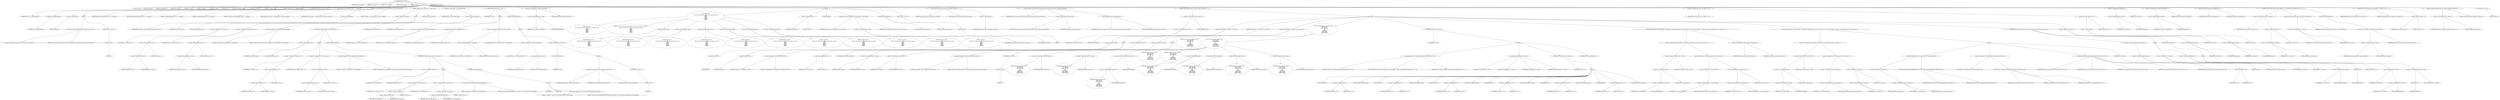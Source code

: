 digraph hostapd_notif_assoc {  
"1000112" [label = "(METHOD,hostapd_notif_assoc)" ]
"1000113" [label = "(PARAM,hostapd_data *hapd)" ]
"1000114" [label = "(PARAM,const u8 *addr)" ]
"1000115" [label = "(PARAM,const u8 *req_ies)" ]
"1000116" [label = "(PARAM,size_t req_ies_len)" ]
"1000117" [label = "(PARAM,int reassoc)" ]
"1000118" [label = "(BLOCK,,)" ]
"1000119" [label = "(LOCAL,v6: u32)" ]
"1000120" [label = "(LOCAL,reason: u16)" ]
"1000121" [label = "(LOCAL,res: unsigned int)" ]
"1000122" [label = "(LOCAL,new_assoc: int)" ]
"1000123" [label = "(LOCAL,sta: sta_info *)" ]
"1000124" [label = "(LOCAL,ie: const u8 *)" ]
"1000125" [label = "(LOCAL,ielen: size_t)" ]
"1000126" [label = "(LOCAL,p: u8 *)" ]
"1000127" [label = "(LOCAL,elems: ieee802_11_elems)" ]
"1000128" [label = "(LOCAL,buf: u8 [ 1064 ])" ]
"1000129" [label = "(LOCAL,v19: unsigned __int64)" ]
"1000130" [label = "(<operator>.assignment,v19 = __readfsqword(0x28u))" ]
"1000131" [label = "(IDENTIFIER,v19,v19 = __readfsqword(0x28u))" ]
"1000132" [label = "(__readfsqword,__readfsqword(0x28u))" ]
"1000133" [label = "(LITERAL,0x28u,__readfsqword(0x28u))" ]
"1000134" [label = "(CONTROL_STRUCTURE,if ( !addr ),if ( !addr ))" ]
"1000135" [label = "(<operator>.logicalNot,!addr)" ]
"1000136" [label = "(IDENTIFIER,addr,!addr)" ]
"1000137" [label = "(BLOCK,,)" ]
"1000138" [label = "(wpa_printf,wpa_printf(2, \"hostapd_notif_assoc: Skip event with no address\"))" ]
"1000139" [label = "(LITERAL,2,wpa_printf(2, \"hostapd_notif_assoc: Skip event with no address\"))" ]
"1000140" [label = "(LITERAL,\"hostapd_notif_assoc: Skip event with no address\",wpa_printf(2, \"hostapd_notif_assoc: Skip event with no address\"))" ]
"1000141" [label = "(RETURN,return -1;,return -1;)" ]
"1000142" [label = "(<operator>.minus,-1)" ]
"1000143" [label = "(LITERAL,1,-1)" ]
"1000144" [label = "(hostapd_logger,hostapd_logger(hapd, addr, 1u, 2, \"associated\"))" ]
"1000145" [label = "(IDENTIFIER,hapd,hostapd_logger(hapd, addr, 1u, 2, \"associated\"))" ]
"1000146" [label = "(IDENTIFIER,addr,hostapd_logger(hapd, addr, 1u, 2, \"associated\"))" ]
"1000147" [label = "(LITERAL,1u,hostapd_logger(hapd, addr, 1u, 2, \"associated\"))" ]
"1000148" [label = "(LITERAL,2,hostapd_logger(hapd, addr, 1u, 2, \"associated\"))" ]
"1000149" [label = "(LITERAL,\"associated\",hostapd_logger(hapd, addr, 1u, 2, \"associated\"))" ]
"1000150" [label = "(ieee802_11_parse_elems,ieee802_11_parse_elems(req_ies, req_ies_len, &elems, 0))" ]
"1000151" [label = "(IDENTIFIER,req_ies,ieee802_11_parse_elems(req_ies, req_ies_len, &elems, 0))" ]
"1000152" [label = "(IDENTIFIER,req_ies_len,ieee802_11_parse_elems(req_ies, req_ies_len, &elems, 0))" ]
"1000153" [label = "(<operator>.addressOf,&elems)" ]
"1000154" [label = "(IDENTIFIER,elems,ieee802_11_parse_elems(req_ies, req_ies_len, &elems, 0))" ]
"1000155" [label = "(LITERAL,0,ieee802_11_parse_elems(req_ies, req_ies_len, &elems, 0))" ]
"1000156" [label = "(CONTROL_STRUCTURE,if ( elems.wps_ie ),if ( elems.wps_ie ))" ]
"1000157" [label = "(<operator>.fieldAccess,elems.wps_ie)" ]
"1000158" [label = "(IDENTIFIER,elems,if ( elems.wps_ie ))" ]
"1000159" [label = "(FIELD_IDENTIFIER,wps_ie,wps_ie)" ]
"1000160" [label = "(BLOCK,,)" ]
"1000161" [label = "(<operator>.assignment,ie = elems.wps_ie - 2)" ]
"1000162" [label = "(IDENTIFIER,ie,ie = elems.wps_ie - 2)" ]
"1000163" [label = "(<operator>.subtraction,elems.wps_ie - 2)" ]
"1000164" [label = "(<operator>.fieldAccess,elems.wps_ie)" ]
"1000165" [label = "(IDENTIFIER,elems,elems.wps_ie - 2)" ]
"1000166" [label = "(FIELD_IDENTIFIER,wps_ie,wps_ie)" ]
"1000167" [label = "(LITERAL,2,elems.wps_ie - 2)" ]
"1000168" [label = "(<operator>.assignment,ielen = elems.wps_ie_len + 2)" ]
"1000169" [label = "(IDENTIFIER,ielen,ielen = elems.wps_ie_len + 2)" ]
"1000170" [label = "(<operator>.addition,elems.wps_ie_len + 2)" ]
"1000171" [label = "(<operator>.fieldAccess,elems.wps_ie_len)" ]
"1000172" [label = "(IDENTIFIER,elems,elems.wps_ie_len + 2)" ]
"1000173" [label = "(FIELD_IDENTIFIER,wps_ie_len,wps_ie_len)" ]
"1000174" [label = "(LITERAL,2,elems.wps_ie_len + 2)" ]
"1000175" [label = "(wpa_printf,wpa_printf(2, \"STA included WPS IE in (Re)AssocReq\"))" ]
"1000176" [label = "(LITERAL,2,wpa_printf(2, \"STA included WPS IE in (Re)AssocReq\"))" ]
"1000177" [label = "(LITERAL,\"STA included WPS IE in (Re)AssocReq\",wpa_printf(2, \"STA included WPS IE in (Re)AssocReq\"))" ]
"1000178" [label = "(CONTROL_STRUCTURE,else,else)" ]
"1000179" [label = "(CONTROL_STRUCTURE,if ( elems.rsn_ie ),if ( elems.rsn_ie ))" ]
"1000180" [label = "(<operator>.fieldAccess,elems.rsn_ie)" ]
"1000181" [label = "(IDENTIFIER,elems,if ( elems.rsn_ie ))" ]
"1000182" [label = "(FIELD_IDENTIFIER,rsn_ie,rsn_ie)" ]
"1000183" [label = "(BLOCK,,)" ]
"1000184" [label = "(<operator>.assignment,ie = elems.rsn_ie - 2)" ]
"1000185" [label = "(IDENTIFIER,ie,ie = elems.rsn_ie - 2)" ]
"1000186" [label = "(<operator>.subtraction,elems.rsn_ie - 2)" ]
"1000187" [label = "(<operator>.fieldAccess,elems.rsn_ie)" ]
"1000188" [label = "(IDENTIFIER,elems,elems.rsn_ie - 2)" ]
"1000189" [label = "(FIELD_IDENTIFIER,rsn_ie,rsn_ie)" ]
"1000190" [label = "(LITERAL,2,elems.rsn_ie - 2)" ]
"1000191" [label = "(<operator>.assignment,ielen = elems.rsn_ie_len + 2)" ]
"1000192" [label = "(IDENTIFIER,ielen,ielen = elems.rsn_ie_len + 2)" ]
"1000193" [label = "(<operator>.addition,elems.rsn_ie_len + 2)" ]
"1000194" [label = "(<operator>.fieldAccess,elems.rsn_ie_len)" ]
"1000195" [label = "(IDENTIFIER,elems,elems.rsn_ie_len + 2)" ]
"1000196" [label = "(FIELD_IDENTIFIER,rsn_ie_len,rsn_ie_len)" ]
"1000197" [label = "(LITERAL,2,elems.rsn_ie_len + 2)" ]
"1000198" [label = "(wpa_printf,wpa_printf(2, \"STA included RSN IE in (Re)AssocReq\"))" ]
"1000199" [label = "(LITERAL,2,wpa_printf(2, \"STA included RSN IE in (Re)AssocReq\"))" ]
"1000200" [label = "(LITERAL,\"STA included RSN IE in (Re)AssocReq\",wpa_printf(2, \"STA included RSN IE in (Re)AssocReq\"))" ]
"1000201" [label = "(CONTROL_STRUCTURE,else,else)" ]
"1000202" [label = "(CONTROL_STRUCTURE,if ( elems.wpa_ie ),if ( elems.wpa_ie ))" ]
"1000203" [label = "(<operator>.fieldAccess,elems.wpa_ie)" ]
"1000204" [label = "(IDENTIFIER,elems,if ( elems.wpa_ie ))" ]
"1000205" [label = "(FIELD_IDENTIFIER,wpa_ie,wpa_ie)" ]
"1000206" [label = "(BLOCK,,)" ]
"1000207" [label = "(<operator>.assignment,ie = elems.wpa_ie - 2)" ]
"1000208" [label = "(IDENTIFIER,ie,ie = elems.wpa_ie - 2)" ]
"1000209" [label = "(<operator>.subtraction,elems.wpa_ie - 2)" ]
"1000210" [label = "(<operator>.fieldAccess,elems.wpa_ie)" ]
"1000211" [label = "(IDENTIFIER,elems,elems.wpa_ie - 2)" ]
"1000212" [label = "(FIELD_IDENTIFIER,wpa_ie,wpa_ie)" ]
"1000213" [label = "(LITERAL,2,elems.wpa_ie - 2)" ]
"1000214" [label = "(<operator>.assignment,ielen = elems.wpa_ie_len + 2)" ]
"1000215" [label = "(IDENTIFIER,ielen,ielen = elems.wpa_ie_len + 2)" ]
"1000216" [label = "(<operator>.addition,elems.wpa_ie_len + 2)" ]
"1000217" [label = "(<operator>.fieldAccess,elems.wpa_ie_len)" ]
"1000218" [label = "(IDENTIFIER,elems,elems.wpa_ie_len + 2)" ]
"1000219" [label = "(FIELD_IDENTIFIER,wpa_ie_len,wpa_ie_len)" ]
"1000220" [label = "(LITERAL,2,elems.wpa_ie_len + 2)" ]
"1000221" [label = "(wpa_printf,wpa_printf(2, \"STA included WPA IE in (Re)AssocReq\"))" ]
"1000222" [label = "(LITERAL,2,wpa_printf(2, \"STA included WPA IE in (Re)AssocReq\"))" ]
"1000223" [label = "(LITERAL,\"STA included WPA IE in (Re)AssocReq\",wpa_printf(2, \"STA included WPA IE in (Re)AssocReq\"))" ]
"1000224" [label = "(CONTROL_STRUCTURE,else,else)" ]
"1000225" [label = "(BLOCK,,)" ]
"1000226" [label = "(IDENTIFIER,L,)" ]
"1000227" [label = "(IDENTIFIER,L,)" ]
"1000228" [label = "(wpa_printf,wpa_printf(2, \"STA did not include WPS/RSN/WPA IE in (Re)AssocReq\"))" ]
"1000229" [label = "(LITERAL,2,wpa_printf(2, \"STA did not include WPS/RSN/WPA IE in (Re)AssocReq\"))" ]
"1000230" [label = "(LITERAL,\"STA did not include WPS/RSN/WPA IE in (Re)AssocReq\",wpa_printf(2, \"STA did not include WPS/RSN/WPA IE in (Re)AssocReq\"))" ]
"1000231" [label = "(<operator>.assignment,sta = ap_get_sta(hapd, addr))" ]
"1000232" [label = "(IDENTIFIER,sta,sta = ap_get_sta(hapd, addr))" ]
"1000233" [label = "(ap_get_sta,ap_get_sta(hapd, addr))" ]
"1000234" [label = "(IDENTIFIER,hapd,ap_get_sta(hapd, addr))" ]
"1000235" [label = "(IDENTIFIER,addr,ap_get_sta(hapd, addr))" ]
"1000236" [label = "(CONTROL_STRUCTURE,if ( sta ),if ( sta ))" ]
"1000237" [label = "(IDENTIFIER,sta,if ( sta ))" ]
"1000238" [label = "(BLOCK,,)" ]
"1000239" [label = "(ap_sta_no_session_timeout,ap_sta_no_session_timeout(hapd, sta))" ]
"1000240" [label = "(IDENTIFIER,hapd,ap_sta_no_session_timeout(hapd, sta))" ]
"1000241" [label = "(IDENTIFIER,sta,ap_sta_no_session_timeout(hapd, sta))" ]
"1000242" [label = "(accounting_sta_stop,accounting_sta_stop(hapd, sta))" ]
"1000243" [label = "(IDENTIFIER,hapd,accounting_sta_stop(hapd, sta))" ]
"1000244" [label = "(IDENTIFIER,sta,accounting_sta_stop(hapd, sta))" ]
"1000245" [label = "(<operator>.assignment,sta->timeout_next = STA_NULLFUNC)" ]
"1000246" [label = "(<operator>.indirectFieldAccess,sta->timeout_next)" ]
"1000247" [label = "(IDENTIFIER,sta,sta->timeout_next = STA_NULLFUNC)" ]
"1000248" [label = "(FIELD_IDENTIFIER,timeout_next,timeout_next)" ]
"1000249" [label = "(IDENTIFIER,STA_NULLFUNC,sta->timeout_next = STA_NULLFUNC)" ]
"1000250" [label = "(CONTROL_STRUCTURE,else,else)" ]
"1000251" [label = "(BLOCK,,)" ]
"1000252" [label = "(<operator>.assignment,sta = ap_sta_add(hapd, addr))" ]
"1000253" [label = "(IDENTIFIER,sta,sta = ap_sta_add(hapd, addr))" ]
"1000254" [label = "(ap_sta_add,ap_sta_add(hapd, addr))" ]
"1000255" [label = "(IDENTIFIER,hapd,ap_sta_add(hapd, addr))" ]
"1000256" [label = "(IDENTIFIER,addr,ap_sta_add(hapd, addr))" ]
"1000257" [label = "(CONTROL_STRUCTURE,if ( !sta ),if ( !sta ))" ]
"1000258" [label = "(<operator>.logicalNot,!sta)" ]
"1000259" [label = "(IDENTIFIER,sta,!sta)" ]
"1000260" [label = "(BLOCK,,)" ]
"1000261" [label = "(hostapd_drv_sta_disassoc,hostapd_drv_sta_disassoc(hapd, addr, 5))" ]
"1000262" [label = "(IDENTIFIER,hapd,hostapd_drv_sta_disassoc(hapd, addr, 5))" ]
"1000263" [label = "(IDENTIFIER,addr,hostapd_drv_sta_disassoc(hapd, addr, 5))" ]
"1000264" [label = "(LITERAL,5,hostapd_drv_sta_disassoc(hapd, addr, 5))" ]
"1000265" [label = "(RETURN,return -1;,return -1;)" ]
"1000266" [label = "(<operator>.minus,-1)" ]
"1000267" [label = "(LITERAL,1,-1)" ]
"1000268" [label = "(<operators>.assignmentAnd,sta->flags &= 0xFFFECFFF)" ]
"1000269" [label = "(<operator>.indirectFieldAccess,sta->flags)" ]
"1000270" [label = "(IDENTIFIER,sta,sta->flags &= 0xFFFECFFF)" ]
"1000271" [label = "(FIELD_IDENTIFIER,flags,flags)" ]
"1000272" [label = "(LITERAL,0xFFFECFFF,sta->flags &= 0xFFFECFFF)" ]
"1000273" [label = "(BLOCK,,)" ]
"1000274" [label = "(wpa_printf,wpa_printf(\n      3,\n      \"STA %02x:%02x:%02x:%02x:%02x:%02x not allowed to connect\",\n      *addr,\n      addr[1],\n      addr[2],\n      addr[3],\n      addr[4],\n      addr[5]))" ]
"1000275" [label = "(LITERAL,3,wpa_printf(\n      3,\n      \"STA %02x:%02x:%02x:%02x:%02x:%02x not allowed to connect\",\n      *addr,\n      addr[1],\n      addr[2],\n      addr[3],\n      addr[4],\n      addr[5]))" ]
"1000276" [label = "(LITERAL,\"STA %02x:%02x:%02x:%02x:%02x:%02x not allowed to connect\",wpa_printf(\n      3,\n      \"STA %02x:%02x:%02x:%02x:%02x:%02x not allowed to connect\",\n      *addr,\n      addr[1],\n      addr[2],\n      addr[3],\n      addr[4],\n      addr[5]))" ]
"1000277" [label = "(<operator>.indirection,*addr)" ]
"1000278" [label = "(IDENTIFIER,addr,wpa_printf(\n      3,\n      \"STA %02x:%02x:%02x:%02x:%02x:%02x not allowed to connect\",\n      *addr,\n      addr[1],\n      addr[2],\n      addr[3],\n      addr[4],\n      addr[5]))" ]
"1000279" [label = "(<operator>.indirectIndexAccess,addr[1])" ]
"1000280" [label = "(IDENTIFIER,addr,wpa_printf(\n      3,\n      \"STA %02x:%02x:%02x:%02x:%02x:%02x not allowed to connect\",\n      *addr,\n      addr[1],\n      addr[2],\n      addr[3],\n      addr[4],\n      addr[5]))" ]
"1000281" [label = "(LITERAL,1,wpa_printf(\n      3,\n      \"STA %02x:%02x:%02x:%02x:%02x:%02x not allowed to connect\",\n      *addr,\n      addr[1],\n      addr[2],\n      addr[3],\n      addr[4],\n      addr[5]))" ]
"1000282" [label = "(<operator>.indirectIndexAccess,addr[2])" ]
"1000283" [label = "(IDENTIFIER,addr,wpa_printf(\n      3,\n      \"STA %02x:%02x:%02x:%02x:%02x:%02x not allowed to connect\",\n      *addr,\n      addr[1],\n      addr[2],\n      addr[3],\n      addr[4],\n      addr[5]))" ]
"1000284" [label = "(LITERAL,2,wpa_printf(\n      3,\n      \"STA %02x:%02x:%02x:%02x:%02x:%02x not allowed to connect\",\n      *addr,\n      addr[1],\n      addr[2],\n      addr[3],\n      addr[4],\n      addr[5]))" ]
"1000285" [label = "(<operator>.indirectIndexAccess,addr[3])" ]
"1000286" [label = "(IDENTIFIER,addr,wpa_printf(\n      3,\n      \"STA %02x:%02x:%02x:%02x:%02x:%02x not allowed to connect\",\n      *addr,\n      addr[1],\n      addr[2],\n      addr[3],\n      addr[4],\n      addr[5]))" ]
"1000287" [label = "(LITERAL,3,wpa_printf(\n      3,\n      \"STA %02x:%02x:%02x:%02x:%02x:%02x not allowed to connect\",\n      *addr,\n      addr[1],\n      addr[2],\n      addr[3],\n      addr[4],\n      addr[5]))" ]
"1000288" [label = "(<operator>.indirectIndexAccess,addr[4])" ]
"1000289" [label = "(IDENTIFIER,addr,wpa_printf(\n      3,\n      \"STA %02x:%02x:%02x:%02x:%02x:%02x not allowed to connect\",\n      *addr,\n      addr[1],\n      addr[2],\n      addr[3],\n      addr[4],\n      addr[5]))" ]
"1000290" [label = "(LITERAL,4,wpa_printf(\n      3,\n      \"STA %02x:%02x:%02x:%02x:%02x:%02x not allowed to connect\",\n      *addr,\n      addr[1],\n      addr[2],\n      addr[3],\n      addr[4],\n      addr[5]))" ]
"1000291" [label = "(<operator>.indirectIndexAccess,addr[5])" ]
"1000292" [label = "(IDENTIFIER,addr,wpa_printf(\n      3,\n      \"STA %02x:%02x:%02x:%02x:%02x:%02x not allowed to connect\",\n      *addr,\n      addr[1],\n      addr[2],\n      addr[3],\n      addr[4],\n      addr[5]))" ]
"1000293" [label = "(LITERAL,5,wpa_printf(\n      3,\n      \"STA %02x:%02x:%02x:%02x:%02x:%02x not allowed to connect\",\n      *addr,\n      addr[1],\n      addr[2],\n      addr[3],\n      addr[4],\n      addr[5]))" ]
"1000294" [label = "(<operator>.assignment,reason = 1)" ]
"1000295" [label = "(IDENTIFIER,reason,reason = 1)" ]
"1000296" [label = "(LITERAL,1,reason = 1)" ]
"1000297" [label = "(JUMP_TARGET,fail)" ]
"1000298" [label = "(hostapd_drv_sta_disassoc,hostapd_drv_sta_disassoc(hapd, sta->addr, reason))" ]
"1000299" [label = "(IDENTIFIER,hapd,hostapd_drv_sta_disassoc(hapd, sta->addr, reason))" ]
"1000300" [label = "(<operator>.indirectFieldAccess,sta->addr)" ]
"1000301" [label = "(IDENTIFIER,sta,hostapd_drv_sta_disassoc(hapd, sta->addr, reason))" ]
"1000302" [label = "(FIELD_IDENTIFIER,addr,addr)" ]
"1000303" [label = "(IDENTIFIER,reason,hostapd_drv_sta_disassoc(hapd, sta->addr, reason))" ]
"1000304" [label = "(ap_free_sta,ap_free_sta(hapd, sta))" ]
"1000305" [label = "(IDENTIFIER,hapd,ap_free_sta(hapd, sta))" ]
"1000306" [label = "(IDENTIFIER,sta,ap_free_sta(hapd, sta))" ]
"1000307" [label = "(RETURN,return -1;,return -1;)" ]
"1000308" [label = "(<operator>.minus,-1)" ]
"1000309" [label = "(LITERAL,1,-1)" ]
"1000310" [label = "(mbo_ap_check_sta_assoc,mbo_ap_check_sta_assoc(hapd, sta, &elems))" ]
"1000311" [label = "(IDENTIFIER,hapd,mbo_ap_check_sta_assoc(hapd, sta, &elems))" ]
"1000312" [label = "(IDENTIFIER,sta,mbo_ap_check_sta_assoc(hapd, sta, &elems))" ]
"1000313" [label = "(<operator>.addressOf,&elems)" ]
"1000314" [label = "(IDENTIFIER,elems,mbo_ap_check_sta_assoc(hapd, sta, &elems))" ]
"1000315" [label = "(ap_copy_sta_supp_op_classes,ap_copy_sta_supp_op_classes(sta, elems.supp_op_classes, elems.supp_op_classes_len))" ]
"1000316" [label = "(IDENTIFIER,sta,ap_copy_sta_supp_op_classes(sta, elems.supp_op_classes, elems.supp_op_classes_len))" ]
"1000317" [label = "(<operator>.fieldAccess,elems.supp_op_classes)" ]
"1000318" [label = "(IDENTIFIER,elems,ap_copy_sta_supp_op_classes(sta, elems.supp_op_classes, elems.supp_op_classes_len))" ]
"1000319" [label = "(FIELD_IDENTIFIER,supp_op_classes,supp_op_classes)" ]
"1000320" [label = "(<operator>.fieldAccess,elems.supp_op_classes_len)" ]
"1000321" [label = "(IDENTIFIER,elems,ap_copy_sta_supp_op_classes(sta, elems.supp_op_classes, elems.supp_op_classes_len))" ]
"1000322" [label = "(FIELD_IDENTIFIER,supp_op_classes_len,supp_op_classes_len)" ]
"1000323" [label = "(CONTROL_STRUCTURE,if ( hapd->conf->wpa ),if ( hapd->conf->wpa ))" ]
"1000324" [label = "(<operator>.indirectFieldAccess,hapd->conf->wpa)" ]
"1000325" [label = "(<operator>.indirectFieldAccess,hapd->conf)" ]
"1000326" [label = "(IDENTIFIER,hapd,if ( hapd->conf->wpa ))" ]
"1000327" [label = "(FIELD_IDENTIFIER,conf,conf)" ]
"1000328" [label = "(FIELD_IDENTIFIER,wpa,wpa)" ]
"1000329" [label = "(BLOCK,,)" ]
"1000330" [label = "(CONTROL_STRUCTURE,if ( !ie || !ielen ),if ( !ie || !ielen ))" ]
"1000331" [label = "(<operator>.logicalOr,!ie || !ielen)" ]
"1000332" [label = "(<operator>.logicalNot,!ie)" ]
"1000333" [label = "(IDENTIFIER,ie,!ie)" ]
"1000334" [label = "(<operator>.logicalNot,!ielen)" ]
"1000335" [label = "(IDENTIFIER,ielen,!ielen)" ]
"1000336" [label = "(BLOCK,,)" ]
"1000337" [label = "(wpa_printf,wpa_printf(2, \"No WPA/RSN IE from STA\"))" ]
"1000338" [label = "(LITERAL,2,wpa_printf(2, \"No WPA/RSN IE from STA\"))" ]
"1000339" [label = "(LITERAL,\"No WPA/RSN IE from STA\",wpa_printf(2, \"No WPA/RSN IE from STA\"))" ]
"1000340" [label = "(<operator>.assignment,reason = 13)" ]
"1000341" [label = "(IDENTIFIER,reason,reason = 13)" ]
"1000342" [label = "(LITERAL,13,reason = 13)" ]
"1000343" [label = "(CONTROL_STRUCTURE,goto fail;,goto fail;)" ]
"1000344" [label = "(CONTROL_STRUCTURE,if ( !sta->wpa_sm ),if ( !sta->wpa_sm ))" ]
"1000345" [label = "(<operator>.logicalNot,!sta->wpa_sm)" ]
"1000346" [label = "(<operator>.indirectFieldAccess,sta->wpa_sm)" ]
"1000347" [label = "(IDENTIFIER,sta,!sta->wpa_sm)" ]
"1000348" [label = "(FIELD_IDENTIFIER,wpa_sm,wpa_sm)" ]
"1000349" [label = "(CONTROL_STRUCTURE,if ( !sta->wpa_sm ),if ( !sta->wpa_sm ))" ]
"1000350" [label = "(<operator>.logicalNot,!sta->wpa_sm)" ]
"1000351" [label = "(<operator>.indirectFieldAccess,sta->wpa_sm)" ]
"1000352" [label = "(IDENTIFIER,sta,!sta->wpa_sm)" ]
"1000353" [label = "(FIELD_IDENTIFIER,wpa_sm,wpa_sm)" ]
"1000354" [label = "(BLOCK,,)" ]
"1000355" [label = "(wpa_printf,wpa_printf(5, \"Failed to initialize WPA state machine\"))" ]
"1000356" [label = "(LITERAL,5,wpa_printf(5, \"Failed to initialize WPA state machine\"))" ]
"1000357" [label = "(LITERAL,\"Failed to initialize WPA state machine\",wpa_printf(5, \"Failed to initialize WPA state machine\"))" ]
"1000358" [label = "(RETURN,return -1;,return -1;)" ]
"1000359" [label = "(<operator>.minus,-1)" ]
"1000360" [label = "(LITERAL,1,-1)" ]
"1000361" [label = "(<operator>.assignment,res = wpa_validate_wpa_ie(\n            hapd->wpa_auth,\n            sta->wpa_sm,\n            hapd->iface->freq,\n            ie,\n            ielen,\n            elems.mdie,\n            elems.mdie_len,\n            elems.owe_dh,\n            elems.owe_dh_len))" ]
"1000362" [label = "(IDENTIFIER,res,res = wpa_validate_wpa_ie(\n            hapd->wpa_auth,\n            sta->wpa_sm,\n            hapd->iface->freq,\n            ie,\n            ielen,\n            elems.mdie,\n            elems.mdie_len,\n            elems.owe_dh,\n            elems.owe_dh_len))" ]
"1000363" [label = "(wpa_validate_wpa_ie,wpa_validate_wpa_ie(\n            hapd->wpa_auth,\n            sta->wpa_sm,\n            hapd->iface->freq,\n            ie,\n            ielen,\n            elems.mdie,\n            elems.mdie_len,\n            elems.owe_dh,\n            elems.owe_dh_len))" ]
"1000364" [label = "(<operator>.indirectFieldAccess,hapd->wpa_auth)" ]
"1000365" [label = "(IDENTIFIER,hapd,wpa_validate_wpa_ie(\n            hapd->wpa_auth,\n            sta->wpa_sm,\n            hapd->iface->freq,\n            ie,\n            ielen,\n            elems.mdie,\n            elems.mdie_len,\n            elems.owe_dh,\n            elems.owe_dh_len))" ]
"1000366" [label = "(FIELD_IDENTIFIER,wpa_auth,wpa_auth)" ]
"1000367" [label = "(<operator>.indirectFieldAccess,sta->wpa_sm)" ]
"1000368" [label = "(IDENTIFIER,sta,wpa_validate_wpa_ie(\n            hapd->wpa_auth,\n            sta->wpa_sm,\n            hapd->iface->freq,\n            ie,\n            ielen,\n            elems.mdie,\n            elems.mdie_len,\n            elems.owe_dh,\n            elems.owe_dh_len))" ]
"1000369" [label = "(FIELD_IDENTIFIER,wpa_sm,wpa_sm)" ]
"1000370" [label = "(<operator>.indirectFieldAccess,hapd->iface->freq)" ]
"1000371" [label = "(<operator>.indirectFieldAccess,hapd->iface)" ]
"1000372" [label = "(IDENTIFIER,hapd,wpa_validate_wpa_ie(\n            hapd->wpa_auth,\n            sta->wpa_sm,\n            hapd->iface->freq,\n            ie,\n            ielen,\n            elems.mdie,\n            elems.mdie_len,\n            elems.owe_dh,\n            elems.owe_dh_len))" ]
"1000373" [label = "(FIELD_IDENTIFIER,iface,iface)" ]
"1000374" [label = "(FIELD_IDENTIFIER,freq,freq)" ]
"1000375" [label = "(IDENTIFIER,ie,wpa_validate_wpa_ie(\n            hapd->wpa_auth,\n            sta->wpa_sm,\n            hapd->iface->freq,\n            ie,\n            ielen,\n            elems.mdie,\n            elems.mdie_len,\n            elems.owe_dh,\n            elems.owe_dh_len))" ]
"1000376" [label = "(IDENTIFIER,ielen,wpa_validate_wpa_ie(\n            hapd->wpa_auth,\n            sta->wpa_sm,\n            hapd->iface->freq,\n            ie,\n            ielen,\n            elems.mdie,\n            elems.mdie_len,\n            elems.owe_dh,\n            elems.owe_dh_len))" ]
"1000377" [label = "(<operator>.fieldAccess,elems.mdie)" ]
"1000378" [label = "(IDENTIFIER,elems,wpa_validate_wpa_ie(\n            hapd->wpa_auth,\n            sta->wpa_sm,\n            hapd->iface->freq,\n            ie,\n            ielen,\n            elems.mdie,\n            elems.mdie_len,\n            elems.owe_dh,\n            elems.owe_dh_len))" ]
"1000379" [label = "(FIELD_IDENTIFIER,mdie,mdie)" ]
"1000380" [label = "(<operator>.fieldAccess,elems.mdie_len)" ]
"1000381" [label = "(IDENTIFIER,elems,wpa_validate_wpa_ie(\n            hapd->wpa_auth,\n            sta->wpa_sm,\n            hapd->iface->freq,\n            ie,\n            ielen,\n            elems.mdie,\n            elems.mdie_len,\n            elems.owe_dh,\n            elems.owe_dh_len))" ]
"1000382" [label = "(FIELD_IDENTIFIER,mdie_len,mdie_len)" ]
"1000383" [label = "(<operator>.fieldAccess,elems.owe_dh)" ]
"1000384" [label = "(IDENTIFIER,elems,wpa_validate_wpa_ie(\n            hapd->wpa_auth,\n            sta->wpa_sm,\n            hapd->iface->freq,\n            ie,\n            ielen,\n            elems.mdie,\n            elems.mdie_len,\n            elems.owe_dh,\n            elems.owe_dh_len))" ]
"1000385" [label = "(FIELD_IDENTIFIER,owe_dh,owe_dh)" ]
"1000386" [label = "(<operator>.fieldAccess,elems.owe_dh_len)" ]
"1000387" [label = "(IDENTIFIER,elems,wpa_validate_wpa_ie(\n            hapd->wpa_auth,\n            sta->wpa_sm,\n            hapd->iface->freq,\n            ie,\n            ielen,\n            elems.mdie,\n            elems.mdie_len,\n            elems.owe_dh,\n            elems.owe_dh_len))" ]
"1000388" [label = "(FIELD_IDENTIFIER,owe_dh_len,owe_dh_len)" ]
"1000389" [label = "(CONTROL_STRUCTURE,if ( res ),if ( res ))" ]
"1000390" [label = "(IDENTIFIER,res,if ( res ))" ]
"1000391" [label = "(BLOCK,,)" ]
"1000392" [label = "(wpa_printf,wpa_printf(2, \"WPA/RSN information element rejected? (res %u)\", res))" ]
"1000393" [label = "(LITERAL,2,wpa_printf(2, \"WPA/RSN information element rejected? (res %u)\", res))" ]
"1000394" [label = "(LITERAL,\"WPA/RSN information element rejected? (res %u)\",wpa_printf(2, \"WPA/RSN information element rejected? (res %u)\", res))" ]
"1000395" [label = "(IDENTIFIER,res,wpa_printf(2, \"WPA/RSN information element rejected? (res %u)\", res))" ]
"1000396" [label = "(wpa_hexdump,wpa_hexdump(2, \"IE\", ie, ielen))" ]
"1000397" [label = "(LITERAL,2,wpa_hexdump(2, \"IE\", ie, ielen))" ]
"1000398" [label = "(LITERAL,\"IE\",wpa_hexdump(2, \"IE\", ie, ielen))" ]
"1000399" [label = "(IDENTIFIER,ie,wpa_hexdump(2, \"IE\", ie, ielen))" ]
"1000400" [label = "(IDENTIFIER,ielen,wpa_hexdump(2, \"IE\", ie, ielen))" ]
"1000401" [label = "(CONTROL_STRUCTURE,switch ( res ),switch ( res ))" ]
"1000402" [label = "(IDENTIFIER,res,switch ( res ))" ]
"1000403" [label = "(BLOCK,,)" ]
"1000404" [label = "(JUMP_TARGET,case 2u)" ]
"1000405" [label = "(<operator>.assignment,reason = 18)" ]
"1000406" [label = "(IDENTIFIER,reason,reason = 18)" ]
"1000407" [label = "(LITERAL,18,reason = 18)" ]
"1000408" [label = "(CONTROL_STRUCTURE,break;,break;)" ]
"1000409" [label = "(JUMP_TARGET,case 3u)" ]
"1000410" [label = "(<operator>.assignment,reason = 19)" ]
"1000411" [label = "(IDENTIFIER,reason,reason = 19)" ]
"1000412" [label = "(LITERAL,19,reason = 19)" ]
"1000413" [label = "(CONTROL_STRUCTURE,break;,break;)" ]
"1000414" [label = "(JUMP_TARGET,case 4u)" ]
"1000415" [label = "(<operator>.assignment,reason = 20)" ]
"1000416" [label = "(IDENTIFIER,reason,reason = 20)" ]
"1000417" [label = "(LITERAL,20,reason = 20)" ]
"1000418" [label = "(CONTROL_STRUCTURE,break;,break;)" ]
"1000419" [label = "(JUMP_TARGET,case 7u)" ]
"1000420" [label = "(<operator>.assignment,reason = 13)" ]
"1000421" [label = "(IDENTIFIER,reason,reason = 13)" ]
"1000422" [label = "(LITERAL,13,reason = 13)" ]
"1000423" [label = "(CONTROL_STRUCTURE,break;,break;)" ]
"1000424" [label = "(JUMP_TARGET,case 8u)" ]
"1000425" [label = "(<operator>.assignment,reason = 24)" ]
"1000426" [label = "(IDENTIFIER,reason,reason = 24)" ]
"1000427" [label = "(LITERAL,24,reason = 24)" ]
"1000428" [label = "(CONTROL_STRUCTURE,break;,break;)" ]
"1000429" [label = "(JUMP_TARGET,default)" ]
"1000430" [label = "(<operator>.assignment,reason = 13)" ]
"1000431" [label = "(IDENTIFIER,reason,reason = 13)" ]
"1000432" [label = "(LITERAL,13,reason = 13)" ]
"1000433" [label = "(CONTROL_STRUCTURE,break;,break;)" ]
"1000434" [label = "(CONTROL_STRUCTURE,goto fail;,goto fail;)" ]
"1000435" [label = "(CONTROL_STRUCTURE,if ( (sta->flags & 0x402) == 1026 && !sta->sa_query_timed_out && sta->sa_query_count > 0 ),if ( (sta->flags & 0x402) == 1026 && !sta->sa_query_timed_out && sta->sa_query_count > 0 ))" ]
"1000436" [label = "(<operator>.logicalAnd,(sta->flags & 0x402) == 1026 && !sta->sa_query_timed_out && sta->sa_query_count > 0)" ]
"1000437" [label = "(<operator>.equals,(sta->flags & 0x402) == 1026)" ]
"1000438" [label = "(<operator>.and,sta->flags & 0x402)" ]
"1000439" [label = "(<operator>.indirectFieldAccess,sta->flags)" ]
"1000440" [label = "(IDENTIFIER,sta,sta->flags & 0x402)" ]
"1000441" [label = "(FIELD_IDENTIFIER,flags,flags)" ]
"1000442" [label = "(LITERAL,0x402,sta->flags & 0x402)" ]
"1000443" [label = "(LITERAL,1026,(sta->flags & 0x402) == 1026)" ]
"1000444" [label = "(<operator>.logicalAnd,!sta->sa_query_timed_out && sta->sa_query_count > 0)" ]
"1000445" [label = "(<operator>.logicalNot,!sta->sa_query_timed_out)" ]
"1000446" [label = "(<operator>.indirectFieldAccess,sta->sa_query_timed_out)" ]
"1000447" [label = "(IDENTIFIER,sta,!sta->sa_query_timed_out)" ]
"1000448" [label = "(FIELD_IDENTIFIER,sa_query_timed_out,sa_query_timed_out)" ]
"1000449" [label = "(<operator>.greaterThan,sta->sa_query_count > 0)" ]
"1000450" [label = "(<operator>.indirectFieldAccess,sta->sa_query_count)" ]
"1000451" [label = "(IDENTIFIER,sta,sta->sa_query_count > 0)" ]
"1000452" [label = "(FIELD_IDENTIFIER,sa_query_count,sa_query_count)" ]
"1000453" [label = "(LITERAL,0,sta->sa_query_count > 0)" ]
"1000454" [label = "(ap_check_sa_query_timeout,ap_check_sa_query_timeout(hapd, sta))" ]
"1000455" [label = "(IDENTIFIER,hapd,ap_check_sa_query_timeout(hapd, sta))" ]
"1000456" [label = "(IDENTIFIER,sta,ap_check_sa_query_timeout(hapd, sta))" ]
"1000457" [label = "(CONTROL_STRUCTURE,if ( (sta->flags & 0x402) == 1026 && !sta->sa_query_timed_out && sta->auth_alg != 2 ),if ( (sta->flags & 0x402) == 1026 && !sta->sa_query_timed_out && sta->auth_alg != 2 ))" ]
"1000458" [label = "(<operator>.logicalAnd,(sta->flags & 0x402) == 1026 && !sta->sa_query_timed_out && sta->auth_alg != 2)" ]
"1000459" [label = "(<operator>.equals,(sta->flags & 0x402) == 1026)" ]
"1000460" [label = "(<operator>.and,sta->flags & 0x402)" ]
"1000461" [label = "(<operator>.indirectFieldAccess,sta->flags)" ]
"1000462" [label = "(IDENTIFIER,sta,sta->flags & 0x402)" ]
"1000463" [label = "(FIELD_IDENTIFIER,flags,flags)" ]
"1000464" [label = "(LITERAL,0x402,sta->flags & 0x402)" ]
"1000465" [label = "(LITERAL,1026,(sta->flags & 0x402) == 1026)" ]
"1000466" [label = "(<operator>.logicalAnd,!sta->sa_query_timed_out && sta->auth_alg != 2)" ]
"1000467" [label = "(<operator>.logicalNot,!sta->sa_query_timed_out)" ]
"1000468" [label = "(<operator>.indirectFieldAccess,sta->sa_query_timed_out)" ]
"1000469" [label = "(IDENTIFIER,sta,!sta->sa_query_timed_out)" ]
"1000470" [label = "(FIELD_IDENTIFIER,sa_query_timed_out,sa_query_timed_out)" ]
"1000471" [label = "(<operator>.notEquals,sta->auth_alg != 2)" ]
"1000472" [label = "(<operator>.indirectFieldAccess,sta->auth_alg)" ]
"1000473" [label = "(IDENTIFIER,sta,sta->auth_alg != 2)" ]
"1000474" [label = "(FIELD_IDENTIFIER,auth_alg,auth_alg)" ]
"1000475" [label = "(LITERAL,2,sta->auth_alg != 2)" ]
"1000476" [label = "(BLOCK,,)" ]
"1000477" [label = "(CONTROL_STRUCTURE,if ( !sta->sa_query_count ),if ( !sta->sa_query_count ))" ]
"1000478" [label = "(<operator>.logicalNot,!sta->sa_query_count)" ]
"1000479" [label = "(<operator>.indirectFieldAccess,sta->sa_query_count)" ]
"1000480" [label = "(IDENTIFIER,sta,!sta->sa_query_count)" ]
"1000481" [label = "(FIELD_IDENTIFIER,sa_query_count,sa_query_count)" ]
"1000482" [label = "(ZNSaISt13_Rb_tree_nodeISt4pairIKjlEEEC2ERKS4__0,ZNSaISt13_Rb_tree_nodeISt4pairIKjlEEEC2ERKS4__0(hapd, sta))" ]
"1000483" [label = "(IDENTIFIER,hapd,ZNSaISt13_Rb_tree_nodeISt4pairIKjlEEEC2ERKS4__0(hapd, sta))" ]
"1000484" [label = "(IDENTIFIER,sta,ZNSaISt13_Rb_tree_nodeISt4pairIKjlEEEC2ERKS4__0(hapd, sta))" ]
"1000485" [label = "(<operator>.assignment,p = hostapd_eid_assoc_comeback_time(hapd, sta, buf))" ]
"1000486" [label = "(IDENTIFIER,p,p = hostapd_eid_assoc_comeback_time(hapd, sta, buf))" ]
"1000487" [label = "(hostapd_eid_assoc_comeback_time,hostapd_eid_assoc_comeback_time(hapd, sta, buf))" ]
"1000488" [label = "(IDENTIFIER,hapd,hostapd_eid_assoc_comeback_time(hapd, sta, buf))" ]
"1000489" [label = "(IDENTIFIER,sta,hostapd_eid_assoc_comeback_time(hapd, sta, buf))" ]
"1000490" [label = "(IDENTIFIER,buf,hostapd_eid_assoc_comeback_time(hapd, sta, buf))" ]
"1000491" [label = "(hostapd_sta_assoc,hostapd_sta_assoc(hapd, addr, reassoc, 0x1Eu, buf, p - buf))" ]
"1000492" [label = "(IDENTIFIER,hapd,hostapd_sta_assoc(hapd, addr, reassoc, 0x1Eu, buf, p - buf))" ]
"1000493" [label = "(IDENTIFIER,addr,hostapd_sta_assoc(hapd, addr, reassoc, 0x1Eu, buf, p - buf))" ]
"1000494" [label = "(IDENTIFIER,reassoc,hostapd_sta_assoc(hapd, addr, reassoc, 0x1Eu, buf, p - buf))" ]
"1000495" [label = "(LITERAL,0x1Eu,hostapd_sta_assoc(hapd, addr, reassoc, 0x1Eu, buf, p - buf))" ]
"1000496" [label = "(IDENTIFIER,buf,hostapd_sta_assoc(hapd, addr, reassoc, 0x1Eu, buf, p - buf))" ]
"1000497" [label = "(<operator>.subtraction,p - buf)" ]
"1000498" [label = "(IDENTIFIER,p,p - buf)" ]
"1000499" [label = "(IDENTIFIER,buf,p - buf)" ]
"1000500" [label = "(RETURN,return 0;,return 0;)" ]
"1000501" [label = "(LITERAL,0,return 0;)" ]
"1000502" [label = "(CONTROL_STRUCTURE,if ( wpa_auth_uses_mfp(sta->wpa_sm) ),if ( wpa_auth_uses_mfp(sta->wpa_sm) ))" ]
"1000503" [label = "(wpa_auth_uses_mfp,wpa_auth_uses_mfp(sta->wpa_sm))" ]
"1000504" [label = "(<operator>.indirectFieldAccess,sta->wpa_sm)" ]
"1000505" [label = "(IDENTIFIER,sta,wpa_auth_uses_mfp(sta->wpa_sm))" ]
"1000506" [label = "(FIELD_IDENTIFIER,wpa_sm,wpa_sm)" ]
"1000507" [label = "(BLOCK,,)" ]
"1000508" [label = "(<operator>.assignment,v6 = sta->flags)" ]
"1000509" [label = "(IDENTIFIER,v6,v6 = sta->flags)" ]
"1000510" [label = "(<operator>.indirectFieldAccess,sta->flags)" ]
"1000511" [label = "(IDENTIFIER,sta,v6 = sta->flags)" ]
"1000512" [label = "(FIELD_IDENTIFIER,flags,flags)" ]
"1000513" [label = "(<operators>.assignmentOr,BYTE1(v6) |= 4u)" ]
"1000514" [label = "(BYTE1,BYTE1(v6))" ]
"1000515" [label = "(IDENTIFIER,v6,BYTE1(v6))" ]
"1000516" [label = "(LITERAL,4u,BYTE1(v6) |= 4u)" ]
"1000517" [label = "(CONTROL_STRUCTURE,else,else)" ]
"1000518" [label = "(BLOCK,,)" ]
"1000519" [label = "(<operator>.assignment,v6 = sta->flags)" ]
"1000520" [label = "(IDENTIFIER,v6,v6 = sta->flags)" ]
"1000521" [label = "(<operator>.indirectFieldAccess,sta->flags)" ]
"1000522" [label = "(IDENTIFIER,sta,v6 = sta->flags)" ]
"1000523" [label = "(FIELD_IDENTIFIER,flags,flags)" ]
"1000524" [label = "(<operators>.assignmentAnd,BYTE1(v6) &= 0xFBu)" ]
"1000525" [label = "(BYTE1,BYTE1(v6))" ]
"1000526" [label = "(IDENTIFIER,v6,BYTE1(v6))" ]
"1000527" [label = "(LITERAL,0xFBu,BYTE1(v6) &= 0xFBu)" ]
"1000528" [label = "(<operator>.assignment,sta->flags = v6)" ]
"1000529" [label = "(<operator>.indirectFieldAccess,sta->flags)" ]
"1000530" [label = "(IDENTIFIER,sta,sta->flags = v6)" ]
"1000531" [label = "(FIELD_IDENTIFIER,flags,flags)" ]
"1000532" [label = "(IDENTIFIER,v6,sta->flags = v6)" ]
"1000533" [label = "(<operator>.assignment,new_assoc = (sta->flags & 2) == 0)" ]
"1000534" [label = "(IDENTIFIER,new_assoc,new_assoc = (sta->flags & 2) == 0)" ]
"1000535" [label = "(<operator>.equals,(sta->flags & 2) == 0)" ]
"1000536" [label = "(<operator>.and,sta->flags & 2)" ]
"1000537" [label = "(<operator>.indirectFieldAccess,sta->flags)" ]
"1000538" [label = "(IDENTIFIER,sta,sta->flags & 2)" ]
"1000539" [label = "(FIELD_IDENTIFIER,flags,flags)" ]
"1000540" [label = "(LITERAL,2,sta->flags & 2)" ]
"1000541" [label = "(LITERAL,0,(sta->flags & 2) == 0)" ]
"1000542" [label = "(<operators>.assignmentOr,sta->flags |= 3u)" ]
"1000543" [label = "(<operator>.indirectFieldAccess,sta->flags)" ]
"1000544" [label = "(IDENTIFIER,sta,sta->flags |= 3u)" ]
"1000545" [label = "(FIELD_IDENTIFIER,flags,flags)" ]
"1000546" [label = "(LITERAL,3u,sta->flags |= 3u)" ]
"1000547" [label = "(<operators>.assignmentAnd,sta->flags &= 0xFFF7FFFF)" ]
"1000548" [label = "(<operator>.indirectFieldAccess,sta->flags)" ]
"1000549" [label = "(IDENTIFIER,sta,sta->flags &= 0xFFF7FFFF)" ]
"1000550" [label = "(FIELD_IDENTIFIER,flags,flags)" ]
"1000551" [label = "(LITERAL,0xFFF7FFFF,sta->flags &= 0xFFF7FFFF)" ]
"1000552" [label = "(hostapd_set_sta_flags,hostapd_set_sta_flags(hapd, sta))" ]
"1000553" [label = "(IDENTIFIER,hapd,hostapd_set_sta_flags(hapd, sta))" ]
"1000554" [label = "(IDENTIFIER,sta,hostapd_set_sta_flags(hapd, sta))" ]
"1000555" [label = "(CONTROL_STRUCTURE,if ( reassoc && sta->auth_alg == 2 ),if ( reassoc && sta->auth_alg == 2 ))" ]
"1000556" [label = "(<operator>.logicalAnd,reassoc && sta->auth_alg == 2)" ]
"1000557" [label = "(IDENTIFIER,reassoc,reassoc && sta->auth_alg == 2)" ]
"1000558" [label = "(<operator>.equals,sta->auth_alg == 2)" ]
"1000559" [label = "(<operator>.indirectFieldAccess,sta->auth_alg)" ]
"1000560" [label = "(IDENTIFIER,sta,sta->auth_alg == 2)" ]
"1000561" [label = "(FIELD_IDENTIFIER,auth_alg,auth_alg)" ]
"1000562" [label = "(LITERAL,2,sta->auth_alg == 2)" ]
"1000563" [label = "(wpa_auth_sm_event,wpa_auth_sm_event(sta->wpa_sm, WPA_ASSOC_FT))" ]
"1000564" [label = "(<operator>.indirectFieldAccess,sta->wpa_sm)" ]
"1000565" [label = "(IDENTIFIER,sta,wpa_auth_sm_event(sta->wpa_sm, WPA_ASSOC_FT))" ]
"1000566" [label = "(FIELD_IDENTIFIER,wpa_sm,wpa_sm)" ]
"1000567" [label = "(IDENTIFIER,WPA_ASSOC_FT,wpa_auth_sm_event(sta->wpa_sm, WPA_ASSOC_FT))" ]
"1000568" [label = "(CONTROL_STRUCTURE,else,else)" ]
"1000569" [label = "(wpa_auth_sm_event,wpa_auth_sm_event(sta->wpa_sm, WPA_ASSOC))" ]
"1000570" [label = "(<operator>.indirectFieldAccess,sta->wpa_sm)" ]
"1000571" [label = "(IDENTIFIER,sta,wpa_auth_sm_event(sta->wpa_sm, WPA_ASSOC))" ]
"1000572" [label = "(FIELD_IDENTIFIER,wpa_sm,wpa_sm)" ]
"1000573" [label = "(IDENTIFIER,WPA_ASSOC,wpa_auth_sm_event(sta->wpa_sm, WPA_ASSOC))" ]
"1000574" [label = "(hostapd_new_assoc_sta,hostapd_new_assoc_sta(hapd, sta, new_assoc == 0))" ]
"1000575" [label = "(IDENTIFIER,hapd,hostapd_new_assoc_sta(hapd, sta, new_assoc == 0))" ]
"1000576" [label = "(IDENTIFIER,sta,hostapd_new_assoc_sta(hapd, sta, new_assoc == 0))" ]
"1000577" [label = "(<operator>.equals,new_assoc == 0)" ]
"1000578" [label = "(IDENTIFIER,new_assoc,new_assoc == 0)" ]
"1000579" [label = "(LITERAL,0,new_assoc == 0)" ]
"1000580" [label = "(ieee802_1x_notify_port_enabled,ieee802_1x_notify_port_enabled(sta->eapol_sm, 1))" ]
"1000581" [label = "(<operator>.indirectFieldAccess,sta->eapol_sm)" ]
"1000582" [label = "(IDENTIFIER,sta,ieee802_1x_notify_port_enabled(sta->eapol_sm, 1))" ]
"1000583" [label = "(FIELD_IDENTIFIER,eapol_sm,eapol_sm)" ]
"1000584" [label = "(LITERAL,1,ieee802_1x_notify_port_enabled(sta->eapol_sm, 1))" ]
"1000585" [label = "(RETURN,return 0;,return 0;)" ]
"1000586" [label = "(LITERAL,0,return 0;)" ]
"1000587" [label = "(METHOD_RETURN,int __cdecl)" ]
  "1000112" -> "1000113" 
  "1000112" -> "1000114" 
  "1000112" -> "1000115" 
  "1000112" -> "1000116" 
  "1000112" -> "1000117" 
  "1000112" -> "1000118" 
  "1000112" -> "1000587" 
  "1000118" -> "1000119" 
  "1000118" -> "1000120" 
  "1000118" -> "1000121" 
  "1000118" -> "1000122" 
  "1000118" -> "1000123" 
  "1000118" -> "1000124" 
  "1000118" -> "1000125" 
  "1000118" -> "1000126" 
  "1000118" -> "1000127" 
  "1000118" -> "1000128" 
  "1000118" -> "1000129" 
  "1000118" -> "1000130" 
  "1000118" -> "1000134" 
  "1000118" -> "1000144" 
  "1000118" -> "1000150" 
  "1000118" -> "1000156" 
  "1000118" -> "1000231" 
  "1000118" -> "1000236" 
  "1000118" -> "1000268" 
  "1000118" -> "1000273" 
  "1000118" -> "1000310" 
  "1000118" -> "1000315" 
  "1000118" -> "1000323" 
  "1000118" -> "1000533" 
  "1000118" -> "1000542" 
  "1000118" -> "1000547" 
  "1000118" -> "1000552" 
  "1000118" -> "1000555" 
  "1000118" -> "1000574" 
  "1000118" -> "1000580" 
  "1000118" -> "1000585" 
  "1000130" -> "1000131" 
  "1000130" -> "1000132" 
  "1000132" -> "1000133" 
  "1000134" -> "1000135" 
  "1000134" -> "1000137" 
  "1000135" -> "1000136" 
  "1000137" -> "1000138" 
  "1000137" -> "1000141" 
  "1000138" -> "1000139" 
  "1000138" -> "1000140" 
  "1000141" -> "1000142" 
  "1000142" -> "1000143" 
  "1000144" -> "1000145" 
  "1000144" -> "1000146" 
  "1000144" -> "1000147" 
  "1000144" -> "1000148" 
  "1000144" -> "1000149" 
  "1000150" -> "1000151" 
  "1000150" -> "1000152" 
  "1000150" -> "1000153" 
  "1000150" -> "1000155" 
  "1000153" -> "1000154" 
  "1000156" -> "1000157" 
  "1000156" -> "1000160" 
  "1000156" -> "1000178" 
  "1000157" -> "1000158" 
  "1000157" -> "1000159" 
  "1000160" -> "1000161" 
  "1000160" -> "1000168" 
  "1000160" -> "1000175" 
  "1000161" -> "1000162" 
  "1000161" -> "1000163" 
  "1000163" -> "1000164" 
  "1000163" -> "1000167" 
  "1000164" -> "1000165" 
  "1000164" -> "1000166" 
  "1000168" -> "1000169" 
  "1000168" -> "1000170" 
  "1000170" -> "1000171" 
  "1000170" -> "1000174" 
  "1000171" -> "1000172" 
  "1000171" -> "1000173" 
  "1000175" -> "1000176" 
  "1000175" -> "1000177" 
  "1000178" -> "1000179" 
  "1000179" -> "1000180" 
  "1000179" -> "1000183" 
  "1000179" -> "1000201" 
  "1000180" -> "1000181" 
  "1000180" -> "1000182" 
  "1000183" -> "1000184" 
  "1000183" -> "1000191" 
  "1000183" -> "1000198" 
  "1000184" -> "1000185" 
  "1000184" -> "1000186" 
  "1000186" -> "1000187" 
  "1000186" -> "1000190" 
  "1000187" -> "1000188" 
  "1000187" -> "1000189" 
  "1000191" -> "1000192" 
  "1000191" -> "1000193" 
  "1000193" -> "1000194" 
  "1000193" -> "1000197" 
  "1000194" -> "1000195" 
  "1000194" -> "1000196" 
  "1000198" -> "1000199" 
  "1000198" -> "1000200" 
  "1000201" -> "1000202" 
  "1000202" -> "1000203" 
  "1000202" -> "1000206" 
  "1000202" -> "1000224" 
  "1000203" -> "1000204" 
  "1000203" -> "1000205" 
  "1000206" -> "1000207" 
  "1000206" -> "1000214" 
  "1000206" -> "1000221" 
  "1000207" -> "1000208" 
  "1000207" -> "1000209" 
  "1000209" -> "1000210" 
  "1000209" -> "1000213" 
  "1000210" -> "1000211" 
  "1000210" -> "1000212" 
  "1000214" -> "1000215" 
  "1000214" -> "1000216" 
  "1000216" -> "1000217" 
  "1000216" -> "1000220" 
  "1000217" -> "1000218" 
  "1000217" -> "1000219" 
  "1000221" -> "1000222" 
  "1000221" -> "1000223" 
  "1000224" -> "1000225" 
  "1000225" -> "1000226" 
  "1000225" -> "1000227" 
  "1000225" -> "1000228" 
  "1000228" -> "1000229" 
  "1000228" -> "1000230" 
  "1000231" -> "1000232" 
  "1000231" -> "1000233" 
  "1000233" -> "1000234" 
  "1000233" -> "1000235" 
  "1000236" -> "1000237" 
  "1000236" -> "1000238" 
  "1000236" -> "1000250" 
  "1000238" -> "1000239" 
  "1000238" -> "1000242" 
  "1000238" -> "1000245" 
  "1000239" -> "1000240" 
  "1000239" -> "1000241" 
  "1000242" -> "1000243" 
  "1000242" -> "1000244" 
  "1000245" -> "1000246" 
  "1000245" -> "1000249" 
  "1000246" -> "1000247" 
  "1000246" -> "1000248" 
  "1000250" -> "1000251" 
  "1000251" -> "1000252" 
  "1000251" -> "1000257" 
  "1000252" -> "1000253" 
  "1000252" -> "1000254" 
  "1000254" -> "1000255" 
  "1000254" -> "1000256" 
  "1000257" -> "1000258" 
  "1000257" -> "1000260" 
  "1000258" -> "1000259" 
  "1000260" -> "1000261" 
  "1000260" -> "1000265" 
  "1000261" -> "1000262" 
  "1000261" -> "1000263" 
  "1000261" -> "1000264" 
  "1000265" -> "1000266" 
  "1000266" -> "1000267" 
  "1000268" -> "1000269" 
  "1000268" -> "1000272" 
  "1000269" -> "1000270" 
  "1000269" -> "1000271" 
  "1000273" -> "1000274" 
  "1000273" -> "1000294" 
  "1000273" -> "1000297" 
  "1000273" -> "1000298" 
  "1000273" -> "1000304" 
  "1000273" -> "1000307" 
  "1000274" -> "1000275" 
  "1000274" -> "1000276" 
  "1000274" -> "1000277" 
  "1000274" -> "1000279" 
  "1000274" -> "1000282" 
  "1000274" -> "1000285" 
  "1000274" -> "1000288" 
  "1000274" -> "1000291" 
  "1000277" -> "1000278" 
  "1000279" -> "1000280" 
  "1000279" -> "1000281" 
  "1000282" -> "1000283" 
  "1000282" -> "1000284" 
  "1000285" -> "1000286" 
  "1000285" -> "1000287" 
  "1000288" -> "1000289" 
  "1000288" -> "1000290" 
  "1000291" -> "1000292" 
  "1000291" -> "1000293" 
  "1000294" -> "1000295" 
  "1000294" -> "1000296" 
  "1000298" -> "1000299" 
  "1000298" -> "1000300" 
  "1000298" -> "1000303" 
  "1000300" -> "1000301" 
  "1000300" -> "1000302" 
  "1000304" -> "1000305" 
  "1000304" -> "1000306" 
  "1000307" -> "1000308" 
  "1000308" -> "1000309" 
  "1000310" -> "1000311" 
  "1000310" -> "1000312" 
  "1000310" -> "1000313" 
  "1000313" -> "1000314" 
  "1000315" -> "1000316" 
  "1000315" -> "1000317" 
  "1000315" -> "1000320" 
  "1000317" -> "1000318" 
  "1000317" -> "1000319" 
  "1000320" -> "1000321" 
  "1000320" -> "1000322" 
  "1000323" -> "1000324" 
  "1000323" -> "1000329" 
  "1000324" -> "1000325" 
  "1000324" -> "1000328" 
  "1000325" -> "1000326" 
  "1000325" -> "1000327" 
  "1000329" -> "1000330" 
  "1000329" -> "1000344" 
  "1000329" -> "1000349" 
  "1000329" -> "1000361" 
  "1000329" -> "1000389" 
  "1000329" -> "1000435" 
  "1000329" -> "1000457" 
  "1000329" -> "1000502" 
  "1000329" -> "1000528" 
  "1000330" -> "1000331" 
  "1000330" -> "1000336" 
  "1000331" -> "1000332" 
  "1000331" -> "1000334" 
  "1000332" -> "1000333" 
  "1000334" -> "1000335" 
  "1000336" -> "1000337" 
  "1000336" -> "1000340" 
  "1000336" -> "1000343" 
  "1000337" -> "1000338" 
  "1000337" -> "1000339" 
  "1000340" -> "1000341" 
  "1000340" -> "1000342" 
  "1000344" -> "1000345" 
  "1000345" -> "1000346" 
  "1000346" -> "1000347" 
  "1000346" -> "1000348" 
  "1000349" -> "1000350" 
  "1000349" -> "1000354" 
  "1000350" -> "1000351" 
  "1000351" -> "1000352" 
  "1000351" -> "1000353" 
  "1000354" -> "1000355" 
  "1000354" -> "1000358" 
  "1000355" -> "1000356" 
  "1000355" -> "1000357" 
  "1000358" -> "1000359" 
  "1000359" -> "1000360" 
  "1000361" -> "1000362" 
  "1000361" -> "1000363" 
  "1000363" -> "1000364" 
  "1000363" -> "1000367" 
  "1000363" -> "1000370" 
  "1000363" -> "1000375" 
  "1000363" -> "1000376" 
  "1000363" -> "1000377" 
  "1000363" -> "1000380" 
  "1000363" -> "1000383" 
  "1000363" -> "1000386" 
  "1000364" -> "1000365" 
  "1000364" -> "1000366" 
  "1000367" -> "1000368" 
  "1000367" -> "1000369" 
  "1000370" -> "1000371" 
  "1000370" -> "1000374" 
  "1000371" -> "1000372" 
  "1000371" -> "1000373" 
  "1000377" -> "1000378" 
  "1000377" -> "1000379" 
  "1000380" -> "1000381" 
  "1000380" -> "1000382" 
  "1000383" -> "1000384" 
  "1000383" -> "1000385" 
  "1000386" -> "1000387" 
  "1000386" -> "1000388" 
  "1000389" -> "1000390" 
  "1000389" -> "1000391" 
  "1000391" -> "1000392" 
  "1000391" -> "1000396" 
  "1000391" -> "1000401" 
  "1000391" -> "1000434" 
  "1000392" -> "1000393" 
  "1000392" -> "1000394" 
  "1000392" -> "1000395" 
  "1000396" -> "1000397" 
  "1000396" -> "1000398" 
  "1000396" -> "1000399" 
  "1000396" -> "1000400" 
  "1000401" -> "1000402" 
  "1000401" -> "1000403" 
  "1000403" -> "1000404" 
  "1000403" -> "1000405" 
  "1000403" -> "1000408" 
  "1000403" -> "1000409" 
  "1000403" -> "1000410" 
  "1000403" -> "1000413" 
  "1000403" -> "1000414" 
  "1000403" -> "1000415" 
  "1000403" -> "1000418" 
  "1000403" -> "1000419" 
  "1000403" -> "1000420" 
  "1000403" -> "1000423" 
  "1000403" -> "1000424" 
  "1000403" -> "1000425" 
  "1000403" -> "1000428" 
  "1000403" -> "1000429" 
  "1000403" -> "1000430" 
  "1000403" -> "1000433" 
  "1000405" -> "1000406" 
  "1000405" -> "1000407" 
  "1000410" -> "1000411" 
  "1000410" -> "1000412" 
  "1000415" -> "1000416" 
  "1000415" -> "1000417" 
  "1000420" -> "1000421" 
  "1000420" -> "1000422" 
  "1000425" -> "1000426" 
  "1000425" -> "1000427" 
  "1000430" -> "1000431" 
  "1000430" -> "1000432" 
  "1000435" -> "1000436" 
  "1000435" -> "1000454" 
  "1000436" -> "1000437" 
  "1000436" -> "1000444" 
  "1000437" -> "1000438" 
  "1000437" -> "1000443" 
  "1000438" -> "1000439" 
  "1000438" -> "1000442" 
  "1000439" -> "1000440" 
  "1000439" -> "1000441" 
  "1000444" -> "1000445" 
  "1000444" -> "1000449" 
  "1000445" -> "1000446" 
  "1000446" -> "1000447" 
  "1000446" -> "1000448" 
  "1000449" -> "1000450" 
  "1000449" -> "1000453" 
  "1000450" -> "1000451" 
  "1000450" -> "1000452" 
  "1000454" -> "1000455" 
  "1000454" -> "1000456" 
  "1000457" -> "1000458" 
  "1000457" -> "1000476" 
  "1000458" -> "1000459" 
  "1000458" -> "1000466" 
  "1000459" -> "1000460" 
  "1000459" -> "1000465" 
  "1000460" -> "1000461" 
  "1000460" -> "1000464" 
  "1000461" -> "1000462" 
  "1000461" -> "1000463" 
  "1000466" -> "1000467" 
  "1000466" -> "1000471" 
  "1000467" -> "1000468" 
  "1000468" -> "1000469" 
  "1000468" -> "1000470" 
  "1000471" -> "1000472" 
  "1000471" -> "1000475" 
  "1000472" -> "1000473" 
  "1000472" -> "1000474" 
  "1000476" -> "1000477" 
  "1000476" -> "1000485" 
  "1000476" -> "1000491" 
  "1000476" -> "1000500" 
  "1000477" -> "1000478" 
  "1000477" -> "1000482" 
  "1000478" -> "1000479" 
  "1000479" -> "1000480" 
  "1000479" -> "1000481" 
  "1000482" -> "1000483" 
  "1000482" -> "1000484" 
  "1000485" -> "1000486" 
  "1000485" -> "1000487" 
  "1000487" -> "1000488" 
  "1000487" -> "1000489" 
  "1000487" -> "1000490" 
  "1000491" -> "1000492" 
  "1000491" -> "1000493" 
  "1000491" -> "1000494" 
  "1000491" -> "1000495" 
  "1000491" -> "1000496" 
  "1000491" -> "1000497" 
  "1000497" -> "1000498" 
  "1000497" -> "1000499" 
  "1000500" -> "1000501" 
  "1000502" -> "1000503" 
  "1000502" -> "1000507" 
  "1000502" -> "1000517" 
  "1000503" -> "1000504" 
  "1000504" -> "1000505" 
  "1000504" -> "1000506" 
  "1000507" -> "1000508" 
  "1000507" -> "1000513" 
  "1000508" -> "1000509" 
  "1000508" -> "1000510" 
  "1000510" -> "1000511" 
  "1000510" -> "1000512" 
  "1000513" -> "1000514" 
  "1000513" -> "1000516" 
  "1000514" -> "1000515" 
  "1000517" -> "1000518" 
  "1000518" -> "1000519" 
  "1000518" -> "1000524" 
  "1000519" -> "1000520" 
  "1000519" -> "1000521" 
  "1000521" -> "1000522" 
  "1000521" -> "1000523" 
  "1000524" -> "1000525" 
  "1000524" -> "1000527" 
  "1000525" -> "1000526" 
  "1000528" -> "1000529" 
  "1000528" -> "1000532" 
  "1000529" -> "1000530" 
  "1000529" -> "1000531" 
  "1000533" -> "1000534" 
  "1000533" -> "1000535" 
  "1000535" -> "1000536" 
  "1000535" -> "1000541" 
  "1000536" -> "1000537" 
  "1000536" -> "1000540" 
  "1000537" -> "1000538" 
  "1000537" -> "1000539" 
  "1000542" -> "1000543" 
  "1000542" -> "1000546" 
  "1000543" -> "1000544" 
  "1000543" -> "1000545" 
  "1000547" -> "1000548" 
  "1000547" -> "1000551" 
  "1000548" -> "1000549" 
  "1000548" -> "1000550" 
  "1000552" -> "1000553" 
  "1000552" -> "1000554" 
  "1000555" -> "1000556" 
  "1000555" -> "1000563" 
  "1000555" -> "1000568" 
  "1000556" -> "1000557" 
  "1000556" -> "1000558" 
  "1000558" -> "1000559" 
  "1000558" -> "1000562" 
  "1000559" -> "1000560" 
  "1000559" -> "1000561" 
  "1000563" -> "1000564" 
  "1000563" -> "1000567" 
  "1000564" -> "1000565" 
  "1000564" -> "1000566" 
  "1000568" -> "1000569" 
  "1000569" -> "1000570" 
  "1000569" -> "1000573" 
  "1000570" -> "1000571" 
  "1000570" -> "1000572" 
  "1000574" -> "1000575" 
  "1000574" -> "1000576" 
  "1000574" -> "1000577" 
  "1000577" -> "1000578" 
  "1000577" -> "1000579" 
  "1000580" -> "1000581" 
  "1000580" -> "1000584" 
  "1000581" -> "1000582" 
  "1000581" -> "1000583" 
  "1000585" -> "1000586" 
}
